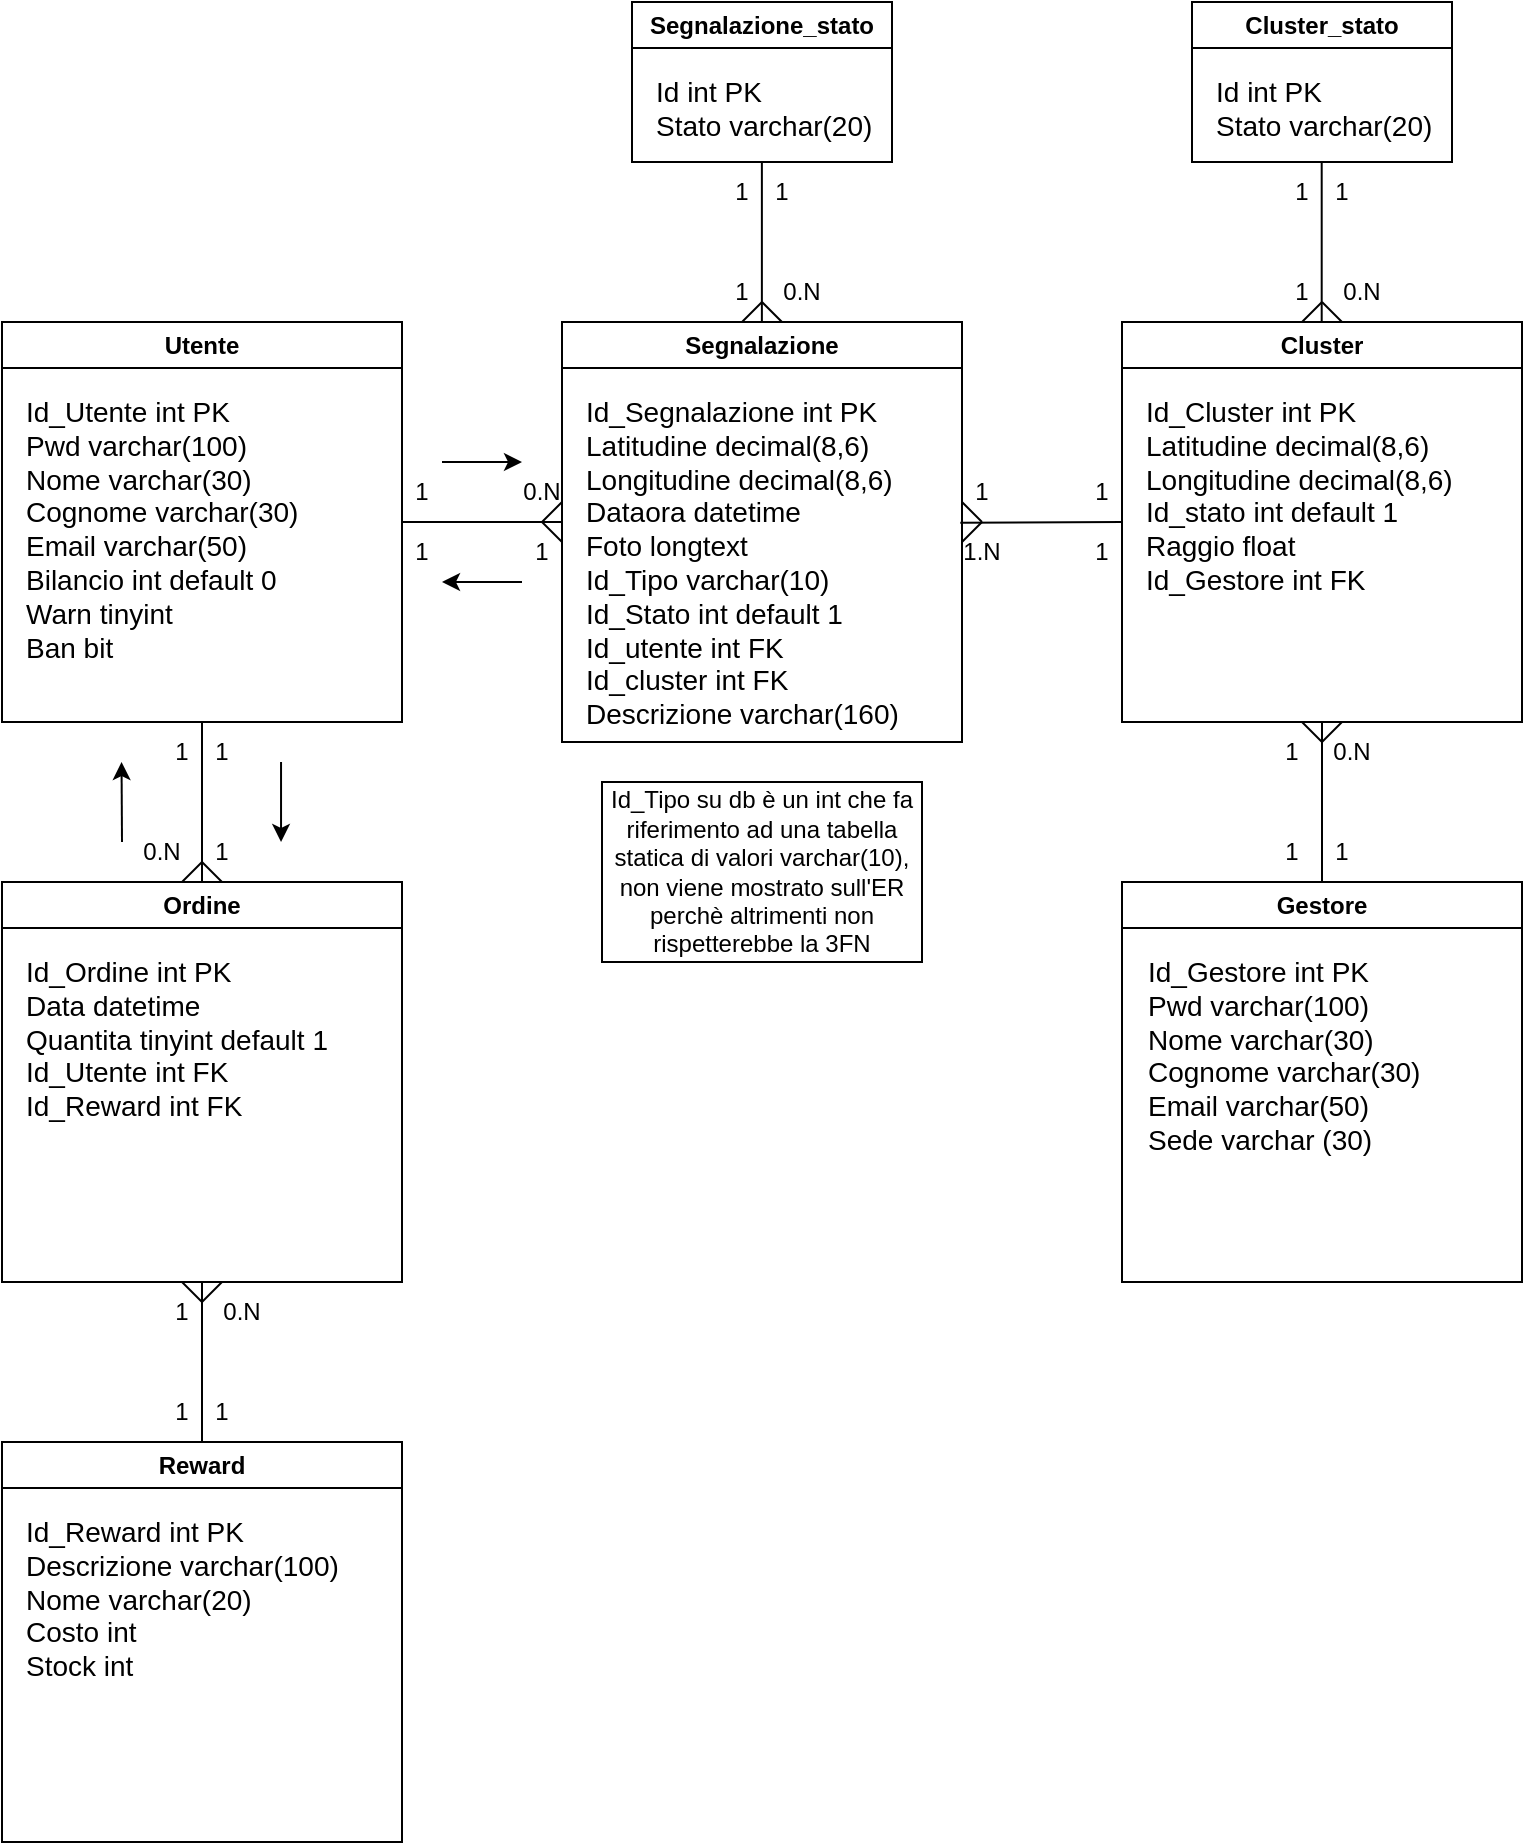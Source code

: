 <mxfile version="20.6.0" type="device"><diagram id="R2lEEEUBdFMjLlhIrx00" name="Page-1"><mxGraphModel dx="2770" dy="2275" grid="1" gridSize="10" guides="1" tooltips="1" connect="1" arrows="1" fold="1" page="1" pageScale="1" pageWidth="850" pageHeight="1100" math="0" shadow="0" extFonts="Permanent Marker^https://fonts.googleapis.com/css?family=Permanent+Marker"><root><mxCell id="0"/><mxCell id="1" parent="0"/><mxCell id="FK2Xxi5X0Ovtd6CYyroS-1" value="Utente" style="swimlane;whiteSpace=wrap;html=1;" parent="1" vertex="1"><mxGeometry x="40" y="40" width="200" height="200" as="geometry"/></mxCell><mxCell id="FK2Xxi5X0Ovtd6CYyroS-7" value="&lt;font style=&quot;font-size: 14px;&quot;&gt;Id_Utente int PK&lt;br&gt;Pwd varchar(100)&lt;br&gt;Nome varchar(30)&lt;br&gt;Cognome varchar(30)&lt;br&gt;Email varchar(50)&lt;br&gt;Bilancio int default 0&lt;br&gt;Warn tinyint&lt;br&gt;Ban bit&lt;br&gt;&lt;br&gt;&lt;/font&gt;" style="text;html=1;strokeColor=none;fillColor=none;align=left;verticalAlign=top;whiteSpace=wrap;rounded=0;" parent="FK2Xxi5X0Ovtd6CYyroS-1" vertex="1"><mxGeometry x="10" y="30" width="180" height="160" as="geometry"/></mxCell><mxCell id="FK2Xxi5X0Ovtd6CYyroS-2" value="Segnalazione" style="swimlane;whiteSpace=wrap;html=1;" parent="1" vertex="1"><mxGeometry x="320" y="40" width="200" height="210" as="geometry"/></mxCell><mxCell id="FK2Xxi5X0Ovtd6CYyroS-8" value="Id_Segnalazione int PK&lt;br&gt;Latitudine decimal(8,6)&lt;br&gt;Longitudine decimal(8,6)&lt;br&gt;Dataora datetime&lt;br&gt;Foto longtext&lt;br&gt;Id_Tipo varchar(10)&lt;br&gt;Id_Stato int default 1&amp;nbsp;&lt;br&gt;Id_utente int FK&lt;br&gt;Id_cluster int FK&lt;br&gt;Descrizione varchar(160)" style="text;html=1;strokeColor=none;fillColor=none;align=left;verticalAlign=top;whiteSpace=wrap;rounded=0;fontSize=14;" parent="FK2Xxi5X0Ovtd6CYyroS-2" vertex="1"><mxGeometry x="10" y="30" width="180" height="160" as="geometry"/></mxCell><mxCell id="FK2Xxi5X0Ovtd6CYyroS-3" value="Cluster" style="swimlane;whiteSpace=wrap;html=1;" parent="1" vertex="1"><mxGeometry x="600" y="40" width="200" height="200" as="geometry"/></mxCell><mxCell id="FK2Xxi5X0Ovtd6CYyroS-9" value="Id_Cluster int PK&lt;br&gt;Latitudine decimal(8,6)&lt;br&gt;Longitudine decimal(8,6)&lt;br&gt;Id_stato int default 1&lt;br&gt;Raggio float&lt;br&gt;Id_Gestore int FK" style="text;html=1;strokeColor=none;fillColor=none;align=left;verticalAlign=top;whiteSpace=wrap;rounded=0;fontSize=14;" parent="FK2Xxi5X0Ovtd6CYyroS-3" vertex="1"><mxGeometry x="10" y="30" width="180" height="160" as="geometry"/></mxCell><mxCell id="FK2Xxi5X0Ovtd6CYyroS-53" value="1" style="text;html=1;strokeColor=none;fillColor=none;align=center;verticalAlign=middle;whiteSpace=wrap;rounded=0;fontSize=12;" parent="FK2Xxi5X0Ovtd6CYyroS-3" vertex="1"><mxGeometry x="-100" y="70" width="60" height="30" as="geometry"/></mxCell><mxCell id="FK2Xxi5X0Ovtd6CYyroS-55" value="1" style="text;html=1;strokeColor=none;fillColor=none;align=center;verticalAlign=middle;whiteSpace=wrap;rounded=0;fontSize=12;" parent="FK2Xxi5X0Ovtd6CYyroS-3" vertex="1"><mxGeometry x="-40" y="100" width="60" height="30" as="geometry"/></mxCell><mxCell id="x_9K_pNf-OK743px4wYx-32" value="" style="endArrow=none;html=1;rounded=0;" parent="FK2Xxi5X0Ovtd6CYyroS-3" edge="1"><mxGeometry width="50" height="50" relative="1" as="geometry"><mxPoint x="110" as="sourcePoint"/><mxPoint x="100" y="-10" as="targetPoint"/></mxGeometry></mxCell><mxCell id="FK2Xxi5X0Ovtd6CYyroS-34" value="" style="endArrow=none;html=1;rounded=0;fontSize=14;entryX=0;entryY=0.5;entryDx=0;entryDy=0;exitX=0.319;exitY=1.013;exitDx=0;exitDy=0;exitPerimeter=0;" parent="FK2Xxi5X0Ovtd6CYyroS-3" source="FK2Xxi5X0Ovtd6CYyroS-53" target="FK2Xxi5X0Ovtd6CYyroS-3" edge="1"><mxGeometry width="50" height="50" relative="1" as="geometry"><mxPoint x="-60" y="130" as="sourcePoint"/><mxPoint x="-60" y="50.0" as="targetPoint"/></mxGeometry></mxCell><mxCell id="FK2Xxi5X0Ovtd6CYyroS-4" value="Ordine" style="swimlane;whiteSpace=wrap;html=1;" parent="1" vertex="1"><mxGeometry x="40" y="320" width="200" height="200" as="geometry"/></mxCell><mxCell id="FK2Xxi5X0Ovtd6CYyroS-11" value="Id_Ordine int PK&lt;br&gt;Data datetime&lt;br&gt;Quantita tinyint default 1&lt;br&gt;Id_Utente int FK&lt;br&gt;Id_Reward int FK" style="text;html=1;strokeColor=none;fillColor=none;align=left;verticalAlign=top;whiteSpace=wrap;rounded=0;fontSize=14;" parent="FK2Xxi5X0Ovtd6CYyroS-4" vertex="1"><mxGeometry x="10" y="30" width="180" height="160" as="geometry"/></mxCell><mxCell id="FK2Xxi5X0Ovtd6CYyroS-5" value="Reward" style="swimlane;whiteSpace=wrap;html=1;" parent="1" vertex="1"><mxGeometry x="40" y="600" width="200" height="200" as="geometry"/></mxCell><mxCell id="FK2Xxi5X0Ovtd6CYyroS-12" value="Id_Reward int PK&lt;br&gt;Descrizione varchar(100)&lt;br&gt;Nome varchar(20)&lt;br&gt;Costo int&lt;br&gt;Stock int" style="text;html=1;strokeColor=none;fillColor=none;align=left;verticalAlign=top;whiteSpace=wrap;rounded=0;fontSize=14;" parent="FK2Xxi5X0Ovtd6CYyroS-5" vertex="1"><mxGeometry x="10" y="30" width="180" height="160" as="geometry"/></mxCell><mxCell id="FK2Xxi5X0Ovtd6CYyroS-6" value="Gestore" style="swimlane;whiteSpace=wrap;html=1;" parent="1" vertex="1"><mxGeometry x="600" y="320" width="200" height="200" as="geometry"/></mxCell><mxCell id="FK2Xxi5X0Ovtd6CYyroS-10" value="Id_Gestore int PK&lt;br&gt;Pwd varchar(100)&lt;br&gt;Nome varchar(30)&lt;br&gt;Cognome varchar(30)&lt;br&gt;Email varchar(50)&lt;br&gt;Sede varchar (30)" style="text;html=1;strokeColor=none;fillColor=none;align=left;verticalAlign=top;whiteSpace=wrap;rounded=0;fontSize=14;" parent="FK2Xxi5X0Ovtd6CYyroS-6" vertex="1"><mxGeometry x="11" y="30" width="180" height="160" as="geometry"/></mxCell><mxCell id="FK2Xxi5X0Ovtd6CYyroS-19" value="" style="endArrow=none;html=1;rounded=0;fontSize=14;entryX=0.5;entryY=1;entryDx=0;entryDy=0;" parent="1" target="FK2Xxi5X0Ovtd6CYyroS-4" edge="1"><mxGeometry width="50" height="50" relative="1" as="geometry"><mxPoint x="140" y="600" as="sourcePoint"/><mxPoint x="190" y="550" as="targetPoint"/></mxGeometry></mxCell><mxCell id="FK2Xxi5X0Ovtd6CYyroS-20" value="" style="endArrow=none;html=1;rounded=0;fontSize=14;" parent="1" edge="1"><mxGeometry width="50" height="50" relative="1" as="geometry"><mxPoint x="140" y="530" as="sourcePoint"/><mxPoint x="150" y="520" as="targetPoint"/></mxGeometry></mxCell><mxCell id="FK2Xxi5X0Ovtd6CYyroS-21" value="" style="endArrow=none;html=1;rounded=0;fontSize=14;" parent="1" edge="1"><mxGeometry width="50" height="50" relative="1" as="geometry"><mxPoint x="140" y="530" as="sourcePoint"/><mxPoint x="130" y="520" as="targetPoint"/></mxGeometry></mxCell><mxCell id="FK2Xxi5X0Ovtd6CYyroS-25" value="" style="endArrow=none;html=1;rounded=0;fontSize=14;" parent="1" edge="1"><mxGeometry width="50" height="50" relative="1" as="geometry"><mxPoint x="140" y="320" as="sourcePoint"/><mxPoint x="140" y="240" as="targetPoint"/></mxGeometry></mxCell><mxCell id="FK2Xxi5X0Ovtd6CYyroS-26" value="" style="endArrow=none;html=1;rounded=0;fontSize=14;" parent="1" edge="1"><mxGeometry width="50" height="50" relative="1" as="geometry"><mxPoint x="130" y="320.0" as="sourcePoint"/><mxPoint x="140" y="310.0" as="targetPoint"/></mxGeometry></mxCell><mxCell id="FK2Xxi5X0Ovtd6CYyroS-27" value="" style="endArrow=none;html=1;rounded=0;fontSize=14;" parent="1" edge="1"><mxGeometry width="50" height="50" relative="1" as="geometry"><mxPoint x="150" y="320.0" as="sourcePoint"/><mxPoint x="140" y="310.0" as="targetPoint"/></mxGeometry></mxCell><mxCell id="FK2Xxi5X0Ovtd6CYyroS-28" value="" style="endArrow=none;html=1;rounded=0;fontSize=14;exitX=1;exitY=0.5;exitDx=0;exitDy=0;" parent="1" source="FK2Xxi5X0Ovtd6CYyroS-1" edge="1"><mxGeometry width="50" height="50" relative="1" as="geometry"><mxPoint x="280" y="180" as="sourcePoint"/><mxPoint x="320" y="140" as="targetPoint"/></mxGeometry></mxCell><mxCell id="FK2Xxi5X0Ovtd6CYyroS-29" value="" style="endArrow=none;html=1;rounded=0;fontSize=14;" parent="1" edge="1"><mxGeometry width="50" height="50" relative="1" as="geometry"><mxPoint x="310" y="140.0" as="sourcePoint"/><mxPoint x="320" y="130.0" as="targetPoint"/></mxGeometry></mxCell><mxCell id="FK2Xxi5X0Ovtd6CYyroS-30" value="" style="endArrow=none;html=1;rounded=0;fontSize=14;" parent="1" edge="1"><mxGeometry width="50" height="50" relative="1" as="geometry"><mxPoint x="320" y="150.0" as="sourcePoint"/><mxPoint x="310" y="140.0" as="targetPoint"/></mxGeometry></mxCell><mxCell id="FK2Xxi5X0Ovtd6CYyroS-31" value="" style="endArrow=none;html=1;rounded=0;fontSize=14;entryX=0.5;entryY=1;entryDx=0;entryDy=0;" parent="1" edge="1"><mxGeometry width="50" height="50" relative="1" as="geometry"><mxPoint x="700" y="320" as="sourcePoint"/><mxPoint x="700" y="240.0" as="targetPoint"/></mxGeometry></mxCell><mxCell id="FK2Xxi5X0Ovtd6CYyroS-32" value="" style="endArrow=none;html=1;rounded=0;fontSize=14;" parent="1" edge="1"><mxGeometry width="50" height="50" relative="1" as="geometry"><mxPoint x="700" y="250.0" as="sourcePoint"/><mxPoint x="710" y="240.0" as="targetPoint"/></mxGeometry></mxCell><mxCell id="FK2Xxi5X0Ovtd6CYyroS-33" value="" style="endArrow=none;html=1;rounded=0;fontSize=14;" parent="1" edge="1"><mxGeometry width="50" height="50" relative="1" as="geometry"><mxPoint x="700" y="250.0" as="sourcePoint"/><mxPoint x="690" y="240.0" as="targetPoint"/></mxGeometry></mxCell><mxCell id="FK2Xxi5X0Ovtd6CYyroS-35" value="" style="endArrow=none;html=1;rounded=0;fontSize=14;" parent="1" edge="1"><mxGeometry width="50" height="50" relative="1" as="geometry"><mxPoint x="520" y="150.0" as="sourcePoint"/><mxPoint x="530" y="140.0" as="targetPoint"/></mxGeometry></mxCell><mxCell id="FK2Xxi5X0Ovtd6CYyroS-36" value="" style="endArrow=none;html=1;rounded=0;fontSize=14;" parent="1" edge="1"><mxGeometry width="50" height="50" relative="1" as="geometry"><mxPoint x="530" y="140.0" as="sourcePoint"/><mxPoint x="520" y="130.0" as="targetPoint"/></mxGeometry></mxCell><mxCell id="FK2Xxi5X0Ovtd6CYyroS-38" value="1" style="text;html=1;strokeColor=none;fillColor=none;align=center;verticalAlign=middle;whiteSpace=wrap;rounded=0;fontSize=12;" parent="1" vertex="1"><mxGeometry x="100" y="240" width="60" height="30" as="geometry"/></mxCell><mxCell id="FK2Xxi5X0Ovtd6CYyroS-42" value="1" style="text;html=1;strokeColor=none;fillColor=none;align=center;verticalAlign=middle;whiteSpace=wrap;rounded=0;fontSize=12;" parent="1" vertex="1"><mxGeometry x="120" y="240" width="60" height="30" as="geometry"/></mxCell><mxCell id="FK2Xxi5X0Ovtd6CYyroS-43" value="1" style="text;html=1;strokeColor=none;fillColor=none;align=center;verticalAlign=middle;whiteSpace=wrap;rounded=0;fontSize=12;" parent="1" vertex="1"><mxGeometry x="120" y="290" width="60" height="30" as="geometry"/></mxCell><mxCell id="FK2Xxi5X0Ovtd6CYyroS-44" value="0.N" style="text;html=1;strokeColor=none;fillColor=none;align=center;verticalAlign=middle;whiteSpace=wrap;rounded=0;fontSize=12;" parent="1" vertex="1"><mxGeometry x="90" y="290" width="60" height="30" as="geometry"/></mxCell><mxCell id="FK2Xxi5X0Ovtd6CYyroS-45" value="1" style="text;html=1;strokeColor=none;fillColor=none;align=center;verticalAlign=middle;whiteSpace=wrap;rounded=0;fontSize=12;" parent="1" vertex="1"><mxGeometry x="100" y="520" width="60" height="30" as="geometry"/></mxCell><mxCell id="FK2Xxi5X0Ovtd6CYyroS-46" value="1" style="text;html=1;strokeColor=none;fillColor=none;align=center;verticalAlign=middle;whiteSpace=wrap;rounded=0;fontSize=12;" parent="1" vertex="1"><mxGeometry x="100" y="570" width="60" height="30" as="geometry"/></mxCell><mxCell id="FK2Xxi5X0Ovtd6CYyroS-47" value="1" style="text;html=1;strokeColor=none;fillColor=none;align=center;verticalAlign=middle;whiteSpace=wrap;rounded=0;fontSize=12;" parent="1" vertex="1"><mxGeometry x="120" y="570" width="60" height="30" as="geometry"/></mxCell><mxCell id="FK2Xxi5X0Ovtd6CYyroS-48" value="0.N" style="text;html=1;strokeColor=none;fillColor=none;align=center;verticalAlign=middle;whiteSpace=wrap;rounded=0;fontSize=12;" parent="1" vertex="1"><mxGeometry x="130" y="520" width="60" height="30" as="geometry"/></mxCell><mxCell id="FK2Xxi5X0Ovtd6CYyroS-49" value="1" style="text;html=1;strokeColor=none;fillColor=none;align=center;verticalAlign=middle;whiteSpace=wrap;rounded=0;fontSize=12;" parent="1" vertex="1"><mxGeometry x="220" y="110" width="60" height="30" as="geometry"/></mxCell><mxCell id="FK2Xxi5X0Ovtd6CYyroS-50" value="1" style="text;html=1;strokeColor=none;fillColor=none;align=center;verticalAlign=middle;whiteSpace=wrap;rounded=0;fontSize=12;" parent="1" vertex="1"><mxGeometry x="220" y="140" width="60" height="30" as="geometry"/></mxCell><mxCell id="FK2Xxi5X0Ovtd6CYyroS-51" value="1" style="text;html=1;strokeColor=none;fillColor=none;align=center;verticalAlign=middle;whiteSpace=wrap;rounded=0;fontSize=12;" parent="1" vertex="1"><mxGeometry x="280" y="140" width="60" height="30" as="geometry"/></mxCell><mxCell id="FK2Xxi5X0Ovtd6CYyroS-52" value="0.N" style="text;html=1;strokeColor=none;fillColor=none;align=center;verticalAlign=middle;whiteSpace=wrap;rounded=0;fontSize=12;" parent="1" vertex="1"><mxGeometry x="280" y="110" width="60" height="30" as="geometry"/></mxCell><mxCell id="FK2Xxi5X0Ovtd6CYyroS-56" value="1.N" style="text;html=1;strokeColor=none;fillColor=none;align=center;verticalAlign=middle;whiteSpace=wrap;rounded=0;fontSize=12;" parent="1" vertex="1"><mxGeometry x="500" y="140" width="60" height="30" as="geometry"/></mxCell><mxCell id="FK2Xxi5X0Ovtd6CYyroS-54" value="1" style="text;html=1;strokeColor=none;fillColor=none;align=center;verticalAlign=middle;whiteSpace=wrap;rounded=0;fontSize=12;" parent="1" vertex="1"><mxGeometry x="560" y="110" width="60" height="30" as="geometry"/></mxCell><mxCell id="FK2Xxi5X0Ovtd6CYyroS-57" value="1" style="text;html=1;strokeColor=none;fillColor=none;align=center;verticalAlign=middle;whiteSpace=wrap;rounded=0;fontSize=12;" parent="1" vertex="1"><mxGeometry x="655" y="240" width="60" height="30" as="geometry"/></mxCell><mxCell id="FK2Xxi5X0Ovtd6CYyroS-58" value="1" style="text;html=1;strokeColor=none;fillColor=none;align=center;verticalAlign=middle;whiteSpace=wrap;rounded=0;fontSize=12;" parent="1" vertex="1"><mxGeometry x="655" y="290" width="60" height="30" as="geometry"/></mxCell><mxCell id="FK2Xxi5X0Ovtd6CYyroS-59" value="1" style="text;html=1;strokeColor=none;fillColor=none;align=center;verticalAlign=middle;whiteSpace=wrap;rounded=0;fontSize=12;" parent="1" vertex="1"><mxGeometry x="680" y="290" width="60" height="30" as="geometry"/></mxCell><mxCell id="FK2Xxi5X0Ovtd6CYyroS-60" value="0.N" style="text;html=1;strokeColor=none;fillColor=none;align=center;verticalAlign=middle;whiteSpace=wrap;rounded=0;fontSize=12;" parent="1" vertex="1"><mxGeometry x="685" y="240" width="60" height="30" as="geometry"/></mxCell><mxCell id="FK2Xxi5X0Ovtd6CYyroS-61" value="" style="endArrow=classic;html=1;rounded=0;fontSize=12;" parent="1" edge="1"><mxGeometry width="50" height="50" relative="1" as="geometry"><mxPoint x="260" y="110" as="sourcePoint"/><mxPoint x="300" y="110" as="targetPoint"/></mxGeometry></mxCell><mxCell id="FK2Xxi5X0Ovtd6CYyroS-62" value="" style="endArrow=classic;html=1;rounded=0;fontSize=12;" parent="1" edge="1"><mxGeometry width="50" height="50" relative="1" as="geometry"><mxPoint x="300" y="170" as="sourcePoint"/><mxPoint x="260" y="170" as="targetPoint"/></mxGeometry></mxCell><mxCell id="FK2Xxi5X0Ovtd6CYyroS-63" value="" style="endArrow=classic;html=1;rounded=0;fontSize=12;" parent="1" edge="1"><mxGeometry width="50" height="50" relative="1" as="geometry"><mxPoint x="179.52" y="260" as="sourcePoint"/><mxPoint x="179.52" y="300" as="targetPoint"/></mxGeometry></mxCell><mxCell id="FK2Xxi5X0Ovtd6CYyroS-65" value="" style="endArrow=classic;html=1;rounded=0;fontSize=12;" parent="1" edge="1"><mxGeometry width="50" height="50" relative="1" as="geometry"><mxPoint x="100" y="300" as="sourcePoint"/><mxPoint x="99.77" y="260" as="targetPoint"/></mxGeometry></mxCell><mxCell id="x_9K_pNf-OK743px4wYx-5" value="Segnalazione_stato" style="swimlane;whiteSpace=wrap;html=1;" parent="1" vertex="1"><mxGeometry x="355" y="-120" width="130" height="80" as="geometry"/></mxCell><mxCell id="x_9K_pNf-OK743px4wYx-8" value="Id int PK&lt;br&gt;Stato varchar(20)" style="text;html=1;strokeColor=none;fillColor=none;align=left;verticalAlign=top;whiteSpace=wrap;rounded=0;fontSize=14;" parent="x_9K_pNf-OK743px4wYx-5" vertex="1"><mxGeometry x="10" y="30" width="120" height="50" as="geometry"/></mxCell><mxCell id="x_9K_pNf-OK743px4wYx-12" value="" style="endArrow=none;html=1;rounded=0;" parent="1" edge="1"><mxGeometry width="50" height="50" relative="1" as="geometry"><mxPoint x="419.94" y="40" as="sourcePoint"/><mxPoint x="419.94" y="-40" as="targetPoint"/></mxGeometry></mxCell><mxCell id="x_9K_pNf-OK743px4wYx-15" value="1" style="text;html=1;strokeColor=none;fillColor=none;align=center;verticalAlign=middle;whiteSpace=wrap;rounded=0;fontSize=12;" parent="1" vertex="1"><mxGeometry x="400" y="-40" width="60" height="30" as="geometry"/></mxCell><mxCell id="x_9K_pNf-OK743px4wYx-16" value="0.N" style="text;html=1;strokeColor=none;fillColor=none;align=center;verticalAlign=middle;whiteSpace=wrap;rounded=0;fontSize=12;" parent="1" vertex="1"><mxGeometry x="410" y="10" width="60" height="30" as="geometry"/></mxCell><mxCell id="x_9K_pNf-OK743px4wYx-17" value="1" style="text;html=1;strokeColor=none;fillColor=none;align=center;verticalAlign=middle;whiteSpace=wrap;rounded=0;fontSize=12;" parent="1" vertex="1"><mxGeometry x="380" y="-40" width="60" height="30" as="geometry"/></mxCell><mxCell id="x_9K_pNf-OK743px4wYx-18" value="1" style="text;html=1;strokeColor=none;fillColor=none;align=center;verticalAlign=middle;whiteSpace=wrap;rounded=0;fontSize=12;" parent="1" vertex="1"><mxGeometry x="380" y="10" width="60" height="30" as="geometry"/></mxCell><mxCell id="x_9K_pNf-OK743px4wYx-19" value="Cluster_stato" style="swimlane;whiteSpace=wrap;html=1;" parent="1" vertex="1"><mxGeometry x="635" y="-120" width="130" height="80" as="geometry"/></mxCell><mxCell id="x_9K_pNf-OK743px4wYx-20" value="Id int PK&lt;br&gt;Stato varchar(20)" style="text;html=1;strokeColor=none;fillColor=none;align=left;verticalAlign=top;whiteSpace=wrap;rounded=0;fontSize=14;" parent="x_9K_pNf-OK743px4wYx-19" vertex="1"><mxGeometry x="10" y="30" width="120" height="50" as="geometry"/></mxCell><mxCell id="x_9K_pNf-OK743px4wYx-21" value="" style="endArrow=none;html=1;rounded=0;" parent="1" edge="1"><mxGeometry width="50" height="50" relative="1" as="geometry"><mxPoint x="699.85" y="40" as="sourcePoint"/><mxPoint x="699.85" y="-40" as="targetPoint"/></mxGeometry></mxCell><mxCell id="x_9K_pNf-OK743px4wYx-22" value="1" style="text;html=1;strokeColor=none;fillColor=none;align=center;verticalAlign=middle;whiteSpace=wrap;rounded=0;fontSize=12;" parent="1" vertex="1"><mxGeometry x="680" y="-40" width="60" height="30" as="geometry"/></mxCell><mxCell id="x_9K_pNf-OK743px4wYx-23" value="0.N" style="text;html=1;strokeColor=none;fillColor=none;align=center;verticalAlign=middle;whiteSpace=wrap;rounded=0;fontSize=12;" parent="1" vertex="1"><mxGeometry x="690" y="10" width="60" height="30" as="geometry"/></mxCell><mxCell id="x_9K_pNf-OK743px4wYx-24" value="1" style="text;html=1;strokeColor=none;fillColor=none;align=center;verticalAlign=middle;whiteSpace=wrap;rounded=0;fontSize=12;" parent="1" vertex="1"><mxGeometry x="660" y="-40" width="60" height="30" as="geometry"/></mxCell><mxCell id="x_9K_pNf-OK743px4wYx-25" value="1" style="text;html=1;strokeColor=none;fillColor=none;align=center;verticalAlign=middle;whiteSpace=wrap;rounded=0;fontSize=12;" parent="1" vertex="1"><mxGeometry x="660" y="10" width="60" height="30" as="geometry"/></mxCell><mxCell id="x_9K_pNf-OK743px4wYx-26" value="" style="endArrow=none;html=1;rounded=0;" parent="1" edge="1"><mxGeometry width="50" height="50" relative="1" as="geometry"><mxPoint x="690" y="40" as="sourcePoint"/><mxPoint x="700" y="30" as="targetPoint"/></mxGeometry></mxCell><mxCell id="x_9K_pNf-OK743px4wYx-31" value="" style="endArrow=none;html=1;rounded=0;" parent="1" edge="1"><mxGeometry width="50" height="50" relative="1" as="geometry"><mxPoint x="410" y="40" as="sourcePoint"/><mxPoint x="420" y="30" as="targetPoint"/></mxGeometry></mxCell><mxCell id="x_9K_pNf-OK743px4wYx-33" value="" style="endArrow=none;html=1;rounded=0;" parent="1" edge="1"><mxGeometry width="50" height="50" relative="1" as="geometry"><mxPoint x="430" y="40" as="sourcePoint"/><mxPoint x="420" y="30" as="targetPoint"/></mxGeometry></mxCell><mxCell id="0Zzk4DDeiyXgp_fORB-5-5" value="" style="rounded=0;whiteSpace=wrap;html=1;" vertex="1" parent="1"><mxGeometry x="340" y="270" width="160" height="90" as="geometry"/></mxCell><mxCell id="0Zzk4DDeiyXgp_fORB-5-6" value="Id_Tipo su db è un int che fa riferimento ad una tabella statica di valori varchar(10), non viene mostrato sull'ER perchè altrimenti non rispetterebbe la 3FN" style="text;html=1;strokeColor=none;fillColor=none;align=center;verticalAlign=middle;whiteSpace=wrap;rounded=0;" vertex="1" parent="1"><mxGeometry x="340" y="270" width="160" height="90" as="geometry"/></mxCell></root></mxGraphModel></diagram></mxfile>